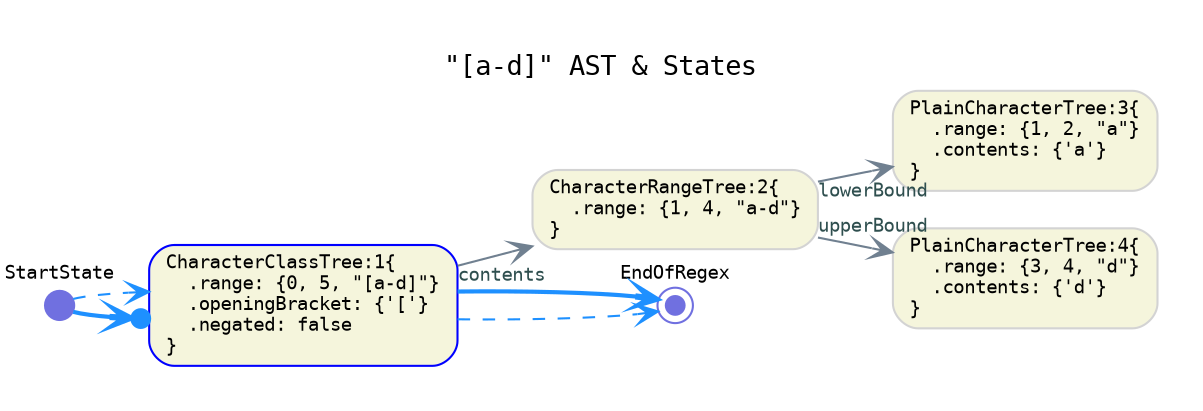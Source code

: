 digraph G {
  rankdir=LR;
  graph [fontname="Monospace", fontsize="13", pad="0.3"]
  labelloc="t";
  label="\"[a-d]\" AST & States";

  // tree-and-state nodes
  node [fontname="Monospace", fontsize= "9", shape="box", style="rounded,filled", color="Blue", fillcolor="Beige", fixedsize="false", width="0.75"]
  1[ label="CharacterClassTree:1\{\l  .range: \{0, 5, \"[a-d]\"\}\l  .openingBracket: \{'['\}\l  .negated: false\l\}\l" ]

  // default nodes
  node [fontname="Monospace", fontsize= "9", shape="box", style="rounded,filled", color="LightGray", fillcolor="Beige", fixedsize="false", width="0.75"]
  2[ label="CharacterRangeTree:2\{\l  .range: \{1, 4, \"a-d\"\}\l\}\l" ]
  3[ label="PlainCharacterTree:3\{\l  .range: \{1, 2, \"a\"\}\l  .contents: \{'a'\}\l\}\l" ]
  4[ label="PlainCharacterTree:4\{\l  .range: \{3, 4, \"d\"\}\l  .contents: \{'d'\}\l\}\l" ]

  // start nodes
  node [fontname="Monospace", fontsize= "9", shape="circle", style="rounded,filled", color="#7070E0", fillcolor="#7070E0", fixedsize="true", width="0.20"]
  StartState[ label="StartState\l\l\l\l" ]

  // end nodes
  node [fontname="Monospace", fontsize= "9", shape="doublecircle", style="rounded,filled", color="#7070E0", fillcolor="#7070E0", fixedsize="true", width="0.12"]
  EndOfRegex[ label="EndOfRegex\l\l\l\l" ]

  // default edges
  edge [fontname="Monospace", fontsize="9", style="solid", color="SlateGray", fontcolor="DarkSlateGray", arrowhead="vee", arrowtail="none", dir="both"]
  2 -> 3 [ label="",  taillabel="lowerBound" ]
  2 -> 4 [ label="",  taillabel="upperBound" ]
  1 -> 2 [ label="",  taillabel="contents" ]

  // character-successor edges
  edge [fontname="Monospace", fontsize="9", style="bold", color="DodgerBlue", fontcolor="MediumBlue", arrowhead="dotvee", arrowtail="none", dir="both"]
  StartState -> 1 [ label="",  taillabel="" ]

  // continuation edges
  edge [fontname="Monospace", fontsize="9", style="dashed", color="DodgerBlue", fontcolor="MediumBlue", arrowhead="vee", arrowtail="none", dir="both"]
  StartState -> 1 [ label="",  taillabel="" ]
  1 -> EndOfRegex [ label="",  taillabel="" ]

  // epsilon-successor edges
  edge [fontname="Monospace", fontsize="9", style="bold", color="DodgerBlue", fontcolor="MediumBlue", arrowhead="vee", arrowtail="none", dir="both"]
  1 -> EndOfRegex [ label="",  taillabel="" ]
}
